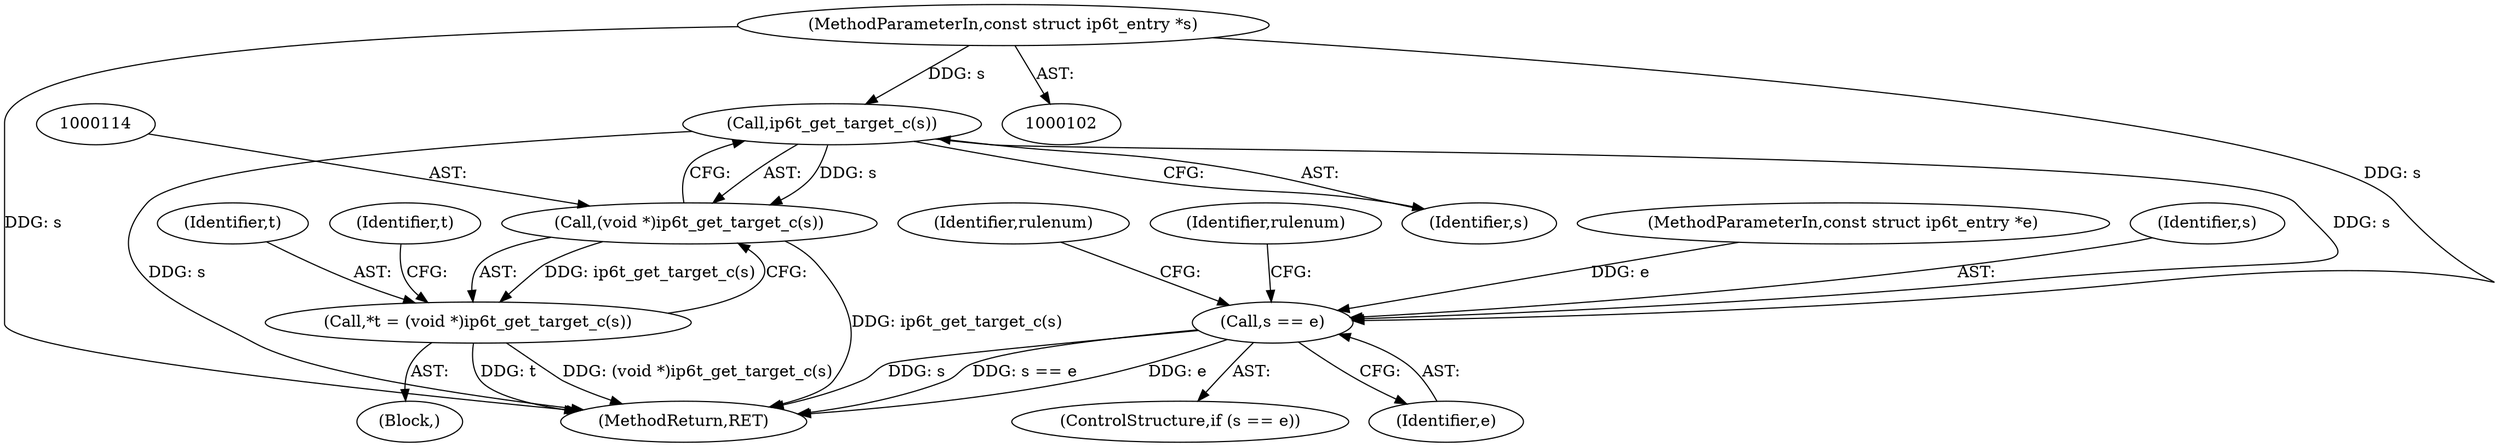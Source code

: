 digraph "0_linux_54d83fc74aa9ec72794373cb47432c5f7fb1a309_10@pointer" {
"1000103" [label="(MethodParameterIn,const struct ip6t_entry *s)"];
"1000115" [label="(Call,ip6t_get_target_c(s))"];
"1000113" [label="(Call,(void *)ip6t_get_target_c(s))"];
"1000111" [label="(Call,*t = (void *)ip6t_get_target_c(s))"];
"1000148" [label="(Call,s == e)"];
"1000154" [label="(Identifier,rulenum)"];
"1000213" [label="(MethodReturn,RET)"];
"1000148" [label="(Call,s == e)"];
"1000125" [label="(Identifier,t)"];
"1000113" [label="(Call,(void *)ip6t_get_target_c(s))"];
"1000104" [label="(MethodParameterIn,const struct ip6t_entry *e)"];
"1000109" [label="(Block,)"];
"1000103" [label="(MethodParameterIn,const struct ip6t_entry *s)"];
"1000116" [label="(Identifier,s)"];
"1000147" [label="(ControlStructure,if (s == e))"];
"1000150" [label="(Identifier,e)"];
"1000112" [label="(Identifier,t)"];
"1000149" [label="(Identifier,s)"];
"1000210" [label="(Identifier,rulenum)"];
"1000111" [label="(Call,*t = (void *)ip6t_get_target_c(s))"];
"1000115" [label="(Call,ip6t_get_target_c(s))"];
"1000103" -> "1000102"  [label="AST: "];
"1000103" -> "1000213"  [label="DDG: s"];
"1000103" -> "1000115"  [label="DDG: s"];
"1000103" -> "1000148"  [label="DDG: s"];
"1000115" -> "1000113"  [label="AST: "];
"1000115" -> "1000116"  [label="CFG: "];
"1000116" -> "1000115"  [label="AST: "];
"1000113" -> "1000115"  [label="CFG: "];
"1000115" -> "1000213"  [label="DDG: s"];
"1000115" -> "1000113"  [label="DDG: s"];
"1000115" -> "1000148"  [label="DDG: s"];
"1000113" -> "1000111"  [label="AST: "];
"1000114" -> "1000113"  [label="AST: "];
"1000111" -> "1000113"  [label="CFG: "];
"1000113" -> "1000213"  [label="DDG: ip6t_get_target_c(s)"];
"1000113" -> "1000111"  [label="DDG: ip6t_get_target_c(s)"];
"1000111" -> "1000109"  [label="AST: "];
"1000112" -> "1000111"  [label="AST: "];
"1000125" -> "1000111"  [label="CFG: "];
"1000111" -> "1000213"  [label="DDG: t"];
"1000111" -> "1000213"  [label="DDG: (void *)ip6t_get_target_c(s)"];
"1000148" -> "1000147"  [label="AST: "];
"1000148" -> "1000150"  [label="CFG: "];
"1000149" -> "1000148"  [label="AST: "];
"1000150" -> "1000148"  [label="AST: "];
"1000154" -> "1000148"  [label="CFG: "];
"1000210" -> "1000148"  [label="CFG: "];
"1000148" -> "1000213"  [label="DDG: s"];
"1000148" -> "1000213"  [label="DDG: s == e"];
"1000148" -> "1000213"  [label="DDG: e"];
"1000104" -> "1000148"  [label="DDG: e"];
}
